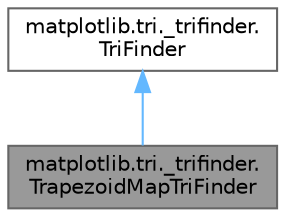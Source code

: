 digraph "matplotlib.tri._trifinder.TrapezoidMapTriFinder"
{
 // LATEX_PDF_SIZE
  bgcolor="transparent";
  edge [fontname=Helvetica,fontsize=10,labelfontname=Helvetica,labelfontsize=10];
  node [fontname=Helvetica,fontsize=10,shape=box,height=0.2,width=0.4];
  Node1 [id="Node000001",label="matplotlib.tri._trifinder.\lTrapezoidMapTriFinder",height=0.2,width=0.4,color="gray40", fillcolor="grey60", style="filled", fontcolor="black",tooltip=" "];
  Node2 -> Node1 [id="edge1_Node000001_Node000002",dir="back",color="steelblue1",style="solid",tooltip=" "];
  Node2 [id="Node000002",label="matplotlib.tri._trifinder.\lTriFinder",height=0.2,width=0.4,color="gray40", fillcolor="white", style="filled",URL="$d4/dcb/classmatplotlib_1_1tri_1_1__trifinder_1_1TriFinder.html",tooltip=" "];
}
